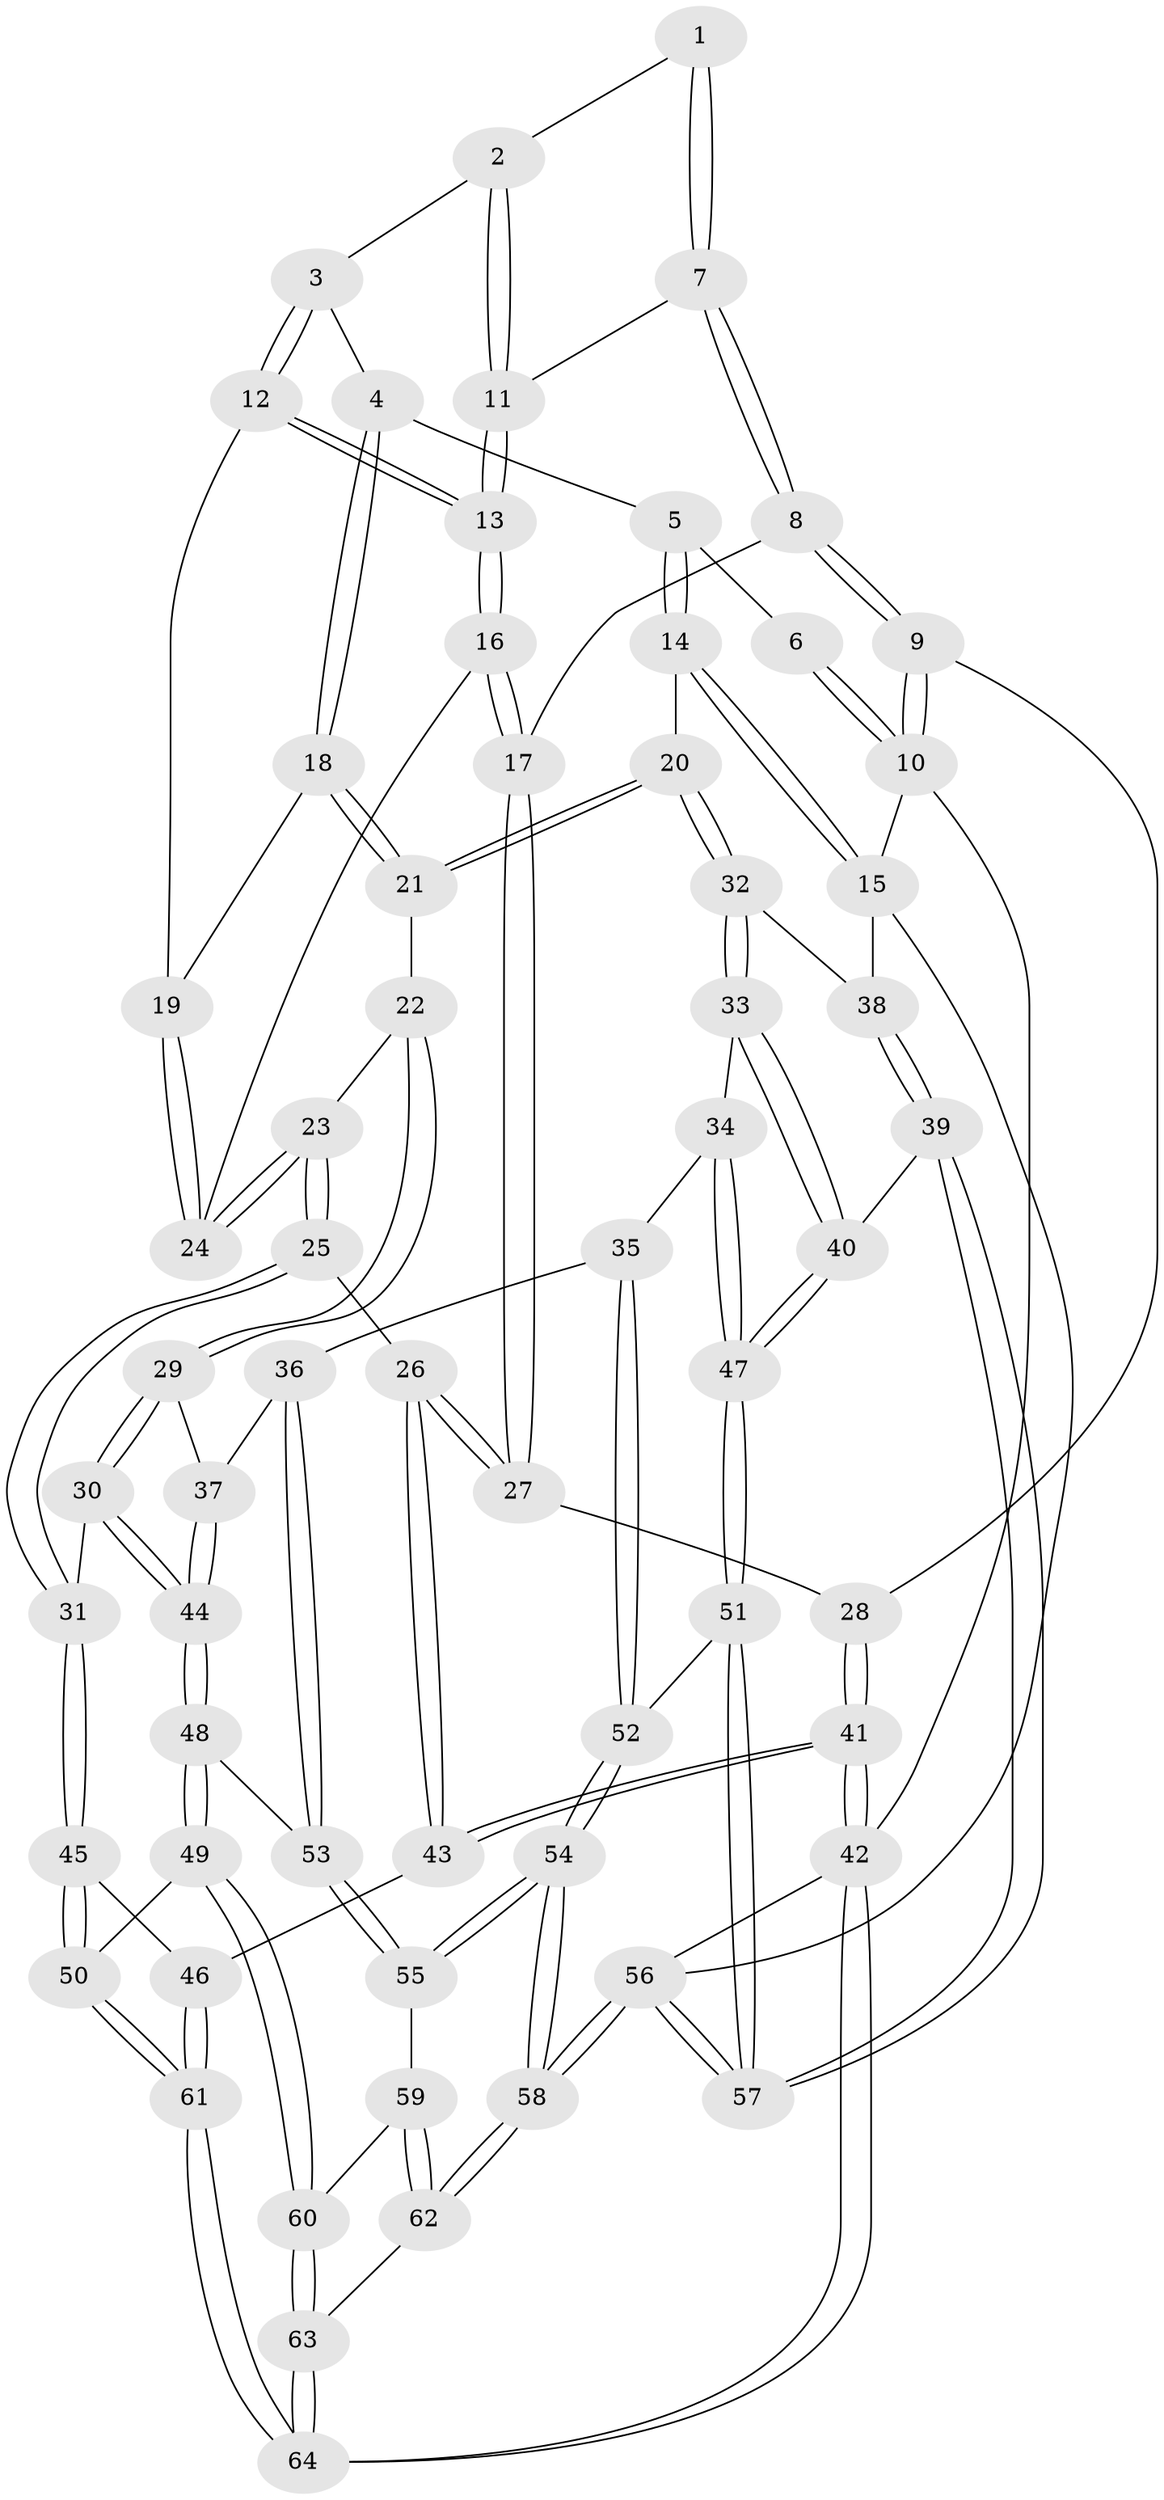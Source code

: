 // Generated by graph-tools (version 1.1) at 2025/38/03/09/25 02:38:42]
// undirected, 64 vertices, 157 edges
graph export_dot {
graph [start="1"]
  node [color=gray90,style=filled];
  1 [pos="+0.18235713917103957+0"];
  2 [pos="+0.285296022185962+0.08918279818695801"];
  3 [pos="+0.36366842219969575+0.09281899500459342"];
  4 [pos="+0.5982902973504088+0"];
  5 [pos="+0.6195086461947804+0"];
  6 [pos="+0.17778942532382663+0"];
  7 [pos="+0.15340981140693846+0.14632240582880776"];
  8 [pos="+0+0.1856553944634885"];
  9 [pos="+0+0.16890310271846015"];
  10 [pos="+0+0"];
  11 [pos="+0.1946337381752612+0.16537476166499412"];
  12 [pos="+0.29917389284842716+0.24400284680120374"];
  13 [pos="+0.25969458063659473+0.2567987083740912"];
  14 [pos="+1+0"];
  15 [pos="+1+0"];
  16 [pos="+0.22107998050306302+0.4001488300003916"];
  17 [pos="+0.2180960772538595+0.4038940028693178"];
  18 [pos="+0.6032661596117055+0.08057718949374382"];
  19 [pos="+0.3139387828232777+0.24467170364964363"];
  20 [pos="+0.7723732885529979+0.3822589715796938"];
  21 [pos="+0.6563124455374271+0.3411830200245377"];
  22 [pos="+0.628530713559556+0.3616941358113016"];
  23 [pos="+0.5806534441826174+0.3682455803085309"];
  24 [pos="+0.5541786531986926+0.36462417236947203"];
  25 [pos="+0.3030499781926873+0.5750469031117637"];
  26 [pos="+0.21764517169715797+0.5298866985103715"];
  27 [pos="+0.21069239703549417+0.423137230980855"];
  28 [pos="+0+0.3561173373195612"];
  29 [pos="+0.5798325787439701+0.5248288819119524"];
  30 [pos="+0.3709251365983412+0.6417929198631845"];
  31 [pos="+0.3186394891660944+0.5950073882537644"];
  32 [pos="+0.7860285699587475+0.39222384186538667"];
  33 [pos="+0.8022951483989909+0.446441972272636"];
  34 [pos="+0.7975793264202894+0.6094843587239954"];
  35 [pos="+0.6446278010971501+0.7008263738134046"];
  36 [pos="+0.6425044988463684+0.70073749642617"];
  37 [pos="+0.5837637133895442+0.5720747223385078"];
  38 [pos="+1+0.35012330790432566"];
  39 [pos="+1+0.62727316117499"];
  40 [pos="+1+0.6261002070867988"];
  41 [pos="+0+0.7823859124223954"];
  42 [pos="+0+1"];
  43 [pos="+0+0.756100215107659"];
  44 [pos="+0.43012865876722217+0.7720911102631428"];
  45 [pos="+0.213381819351793+0.8106476906176072"];
  46 [pos="+0.09768729558430865+0.7983601235202887"];
  47 [pos="+0.8641893101086924+0.7412992490180997"];
  48 [pos="+0.4322674797305357+0.7831470028754784"];
  49 [pos="+0.366612806698299+0.8495094765191615"];
  50 [pos="+0.3416819560569088+0.8546930707441616"];
  51 [pos="+0.8625723701801343+0.7594795122084712"];
  52 [pos="+0.7779314071358905+0.80501542196472"];
  53 [pos="+0.541478003849588+0.8086048900517574"];
  54 [pos="+0.7085839027301533+0.916501542719896"];
  55 [pos="+0.5759636710921552+0.8529976353372113"];
  56 [pos="+1+1"];
  57 [pos="+1+1"];
  58 [pos="+0.8308780646045275+1"];
  59 [pos="+0.5463363329092744+0.9338670559104836"];
  60 [pos="+0.4165424490685408+0.9708477562443957"];
  61 [pos="+0.24752020438517278+1"];
  62 [pos="+0.5266135017910629+1"];
  63 [pos="+0.4696504706709725+1"];
  64 [pos="+0.15062784087079711+1"];
  1 -- 2;
  1 -- 7;
  1 -- 7;
  2 -- 3;
  2 -- 11;
  2 -- 11;
  3 -- 4;
  3 -- 12;
  3 -- 12;
  4 -- 5;
  4 -- 18;
  4 -- 18;
  5 -- 6;
  5 -- 14;
  5 -- 14;
  6 -- 10;
  6 -- 10;
  7 -- 8;
  7 -- 8;
  7 -- 11;
  8 -- 9;
  8 -- 9;
  8 -- 17;
  9 -- 10;
  9 -- 10;
  9 -- 28;
  10 -- 15;
  10 -- 42;
  11 -- 13;
  11 -- 13;
  12 -- 13;
  12 -- 13;
  12 -- 19;
  13 -- 16;
  13 -- 16;
  14 -- 15;
  14 -- 15;
  14 -- 20;
  15 -- 38;
  15 -- 56;
  16 -- 17;
  16 -- 17;
  16 -- 24;
  17 -- 27;
  17 -- 27;
  18 -- 19;
  18 -- 21;
  18 -- 21;
  19 -- 24;
  19 -- 24;
  20 -- 21;
  20 -- 21;
  20 -- 32;
  20 -- 32;
  21 -- 22;
  22 -- 23;
  22 -- 29;
  22 -- 29;
  23 -- 24;
  23 -- 24;
  23 -- 25;
  23 -- 25;
  25 -- 26;
  25 -- 31;
  25 -- 31;
  26 -- 27;
  26 -- 27;
  26 -- 43;
  26 -- 43;
  27 -- 28;
  28 -- 41;
  28 -- 41;
  29 -- 30;
  29 -- 30;
  29 -- 37;
  30 -- 31;
  30 -- 44;
  30 -- 44;
  31 -- 45;
  31 -- 45;
  32 -- 33;
  32 -- 33;
  32 -- 38;
  33 -- 34;
  33 -- 40;
  33 -- 40;
  34 -- 35;
  34 -- 47;
  34 -- 47;
  35 -- 36;
  35 -- 52;
  35 -- 52;
  36 -- 37;
  36 -- 53;
  36 -- 53;
  37 -- 44;
  37 -- 44;
  38 -- 39;
  38 -- 39;
  39 -- 40;
  39 -- 57;
  39 -- 57;
  40 -- 47;
  40 -- 47;
  41 -- 42;
  41 -- 42;
  41 -- 43;
  41 -- 43;
  42 -- 64;
  42 -- 64;
  42 -- 56;
  43 -- 46;
  44 -- 48;
  44 -- 48;
  45 -- 46;
  45 -- 50;
  45 -- 50;
  46 -- 61;
  46 -- 61;
  47 -- 51;
  47 -- 51;
  48 -- 49;
  48 -- 49;
  48 -- 53;
  49 -- 50;
  49 -- 60;
  49 -- 60;
  50 -- 61;
  50 -- 61;
  51 -- 52;
  51 -- 57;
  51 -- 57;
  52 -- 54;
  52 -- 54;
  53 -- 55;
  53 -- 55;
  54 -- 55;
  54 -- 55;
  54 -- 58;
  54 -- 58;
  55 -- 59;
  56 -- 57;
  56 -- 57;
  56 -- 58;
  56 -- 58;
  58 -- 62;
  58 -- 62;
  59 -- 60;
  59 -- 62;
  59 -- 62;
  60 -- 63;
  60 -- 63;
  61 -- 64;
  61 -- 64;
  62 -- 63;
  63 -- 64;
  63 -- 64;
}
